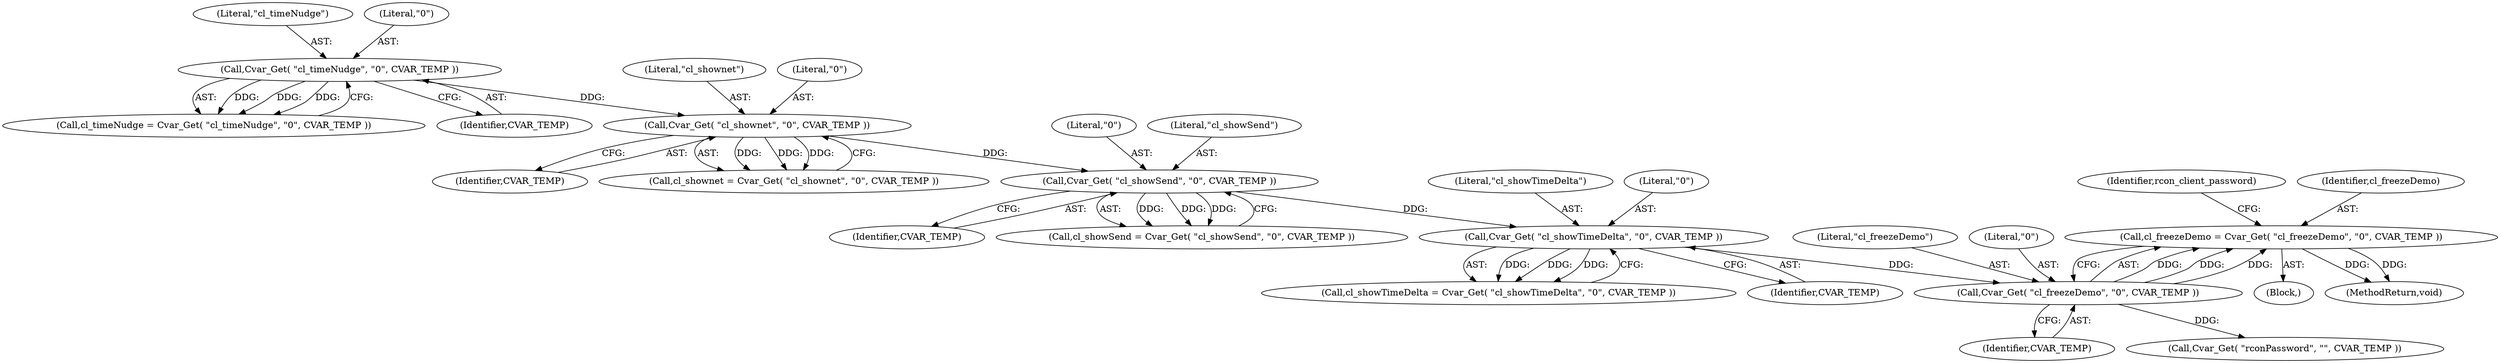 digraph "0_OpenJK_b6ff2bcb1e4e6976d61e316175c6d7c99860fe20_3@API" {
"1000170" [label="(Call,cl_freezeDemo = Cvar_Get( \"cl_freezeDemo\", \"0\", CVAR_TEMP ))"];
"1000172" [label="(Call,Cvar_Get( \"cl_freezeDemo\", \"0\", CVAR_TEMP ))"];
"1000166" [label="(Call,Cvar_Get( \"cl_showTimeDelta\", \"0\", CVAR_TEMP ))"];
"1000160" [label="(Call,Cvar_Get( \"cl_showSend\", \"0\", CVAR_TEMP ))"];
"1000154" [label="(Call,Cvar_Get( \"cl_shownet\", \"0\", CVAR_TEMP ))"];
"1000148" [label="(Call,Cvar_Get( \"cl_timeNudge\", \"0\", CVAR_TEMP ))"];
"1000146" [label="(Call,cl_timeNudge = Cvar_Get( \"cl_timeNudge\", \"0\", CVAR_TEMP ))"];
"1000175" [label="(Identifier,CVAR_TEMP)"];
"1000178" [label="(Call,Cvar_Get( \"rconPassword\", \"\", CVAR_TEMP ))"];
"1000154" [label="(Call,Cvar_Get( \"cl_shownet\", \"0\", CVAR_TEMP ))"];
"1000177" [label="(Identifier,rcon_client_password)"];
"1000171" [label="(Identifier,cl_freezeDemo)"];
"1000155" [label="(Literal,\"cl_shownet\")"];
"1000156" [label="(Literal,\"0\")"];
"1000173" [label="(Literal,\"cl_freezeDemo\")"];
"1000149" [label="(Literal,\"cl_timeNudge\")"];
"1000172" [label="(Call,Cvar_Get( \"cl_freezeDemo\", \"0\", CVAR_TEMP ))"];
"1000163" [label="(Identifier,CVAR_TEMP)"];
"1000162" [label="(Literal,\"0\")"];
"1000157" [label="(Identifier,CVAR_TEMP)"];
"1000148" [label="(Call,Cvar_Get( \"cl_timeNudge\", \"0\", CVAR_TEMP ))"];
"1000166" [label="(Call,Cvar_Get( \"cl_showTimeDelta\", \"0\", CVAR_TEMP ))"];
"1000160" [label="(Call,Cvar_Get( \"cl_showSend\", \"0\", CVAR_TEMP ))"];
"1000174" [label="(Literal,\"0\")"];
"1000152" [label="(Call,cl_shownet = Cvar_Get( \"cl_shownet\", \"0\", CVAR_TEMP ))"];
"1000167" [label="(Literal,\"cl_showTimeDelta\")"];
"1000105" [label="(Block,)"];
"1000164" [label="(Call,cl_showTimeDelta = Cvar_Get( \"cl_showTimeDelta\", \"0\", CVAR_TEMP ))"];
"1000170" [label="(Call,cl_freezeDemo = Cvar_Get( \"cl_freezeDemo\", \"0\", CVAR_TEMP ))"];
"1000827" [label="(MethodReturn,void)"];
"1000151" [label="(Identifier,CVAR_TEMP)"];
"1000168" [label="(Literal,\"0\")"];
"1000158" [label="(Call,cl_showSend = Cvar_Get( \"cl_showSend\", \"0\", CVAR_TEMP ))"];
"1000169" [label="(Identifier,CVAR_TEMP)"];
"1000150" [label="(Literal,\"0\")"];
"1000161" [label="(Literal,\"cl_showSend\")"];
"1000170" -> "1000105"  [label="AST: "];
"1000170" -> "1000172"  [label="CFG: "];
"1000171" -> "1000170"  [label="AST: "];
"1000172" -> "1000170"  [label="AST: "];
"1000177" -> "1000170"  [label="CFG: "];
"1000170" -> "1000827"  [label="DDG: "];
"1000170" -> "1000827"  [label="DDG: "];
"1000172" -> "1000170"  [label="DDG: "];
"1000172" -> "1000170"  [label="DDG: "];
"1000172" -> "1000170"  [label="DDG: "];
"1000172" -> "1000175"  [label="CFG: "];
"1000173" -> "1000172"  [label="AST: "];
"1000174" -> "1000172"  [label="AST: "];
"1000175" -> "1000172"  [label="AST: "];
"1000166" -> "1000172"  [label="DDG: "];
"1000172" -> "1000178"  [label="DDG: "];
"1000166" -> "1000164"  [label="AST: "];
"1000166" -> "1000169"  [label="CFG: "];
"1000167" -> "1000166"  [label="AST: "];
"1000168" -> "1000166"  [label="AST: "];
"1000169" -> "1000166"  [label="AST: "];
"1000164" -> "1000166"  [label="CFG: "];
"1000166" -> "1000164"  [label="DDG: "];
"1000166" -> "1000164"  [label="DDG: "];
"1000166" -> "1000164"  [label="DDG: "];
"1000160" -> "1000166"  [label="DDG: "];
"1000160" -> "1000158"  [label="AST: "];
"1000160" -> "1000163"  [label="CFG: "];
"1000161" -> "1000160"  [label="AST: "];
"1000162" -> "1000160"  [label="AST: "];
"1000163" -> "1000160"  [label="AST: "];
"1000158" -> "1000160"  [label="CFG: "];
"1000160" -> "1000158"  [label="DDG: "];
"1000160" -> "1000158"  [label="DDG: "];
"1000160" -> "1000158"  [label="DDG: "];
"1000154" -> "1000160"  [label="DDG: "];
"1000154" -> "1000152"  [label="AST: "];
"1000154" -> "1000157"  [label="CFG: "];
"1000155" -> "1000154"  [label="AST: "];
"1000156" -> "1000154"  [label="AST: "];
"1000157" -> "1000154"  [label="AST: "];
"1000152" -> "1000154"  [label="CFG: "];
"1000154" -> "1000152"  [label="DDG: "];
"1000154" -> "1000152"  [label="DDG: "];
"1000154" -> "1000152"  [label="DDG: "];
"1000148" -> "1000154"  [label="DDG: "];
"1000148" -> "1000146"  [label="AST: "];
"1000148" -> "1000151"  [label="CFG: "];
"1000149" -> "1000148"  [label="AST: "];
"1000150" -> "1000148"  [label="AST: "];
"1000151" -> "1000148"  [label="AST: "];
"1000146" -> "1000148"  [label="CFG: "];
"1000148" -> "1000146"  [label="DDG: "];
"1000148" -> "1000146"  [label="DDG: "];
"1000148" -> "1000146"  [label="DDG: "];
}

